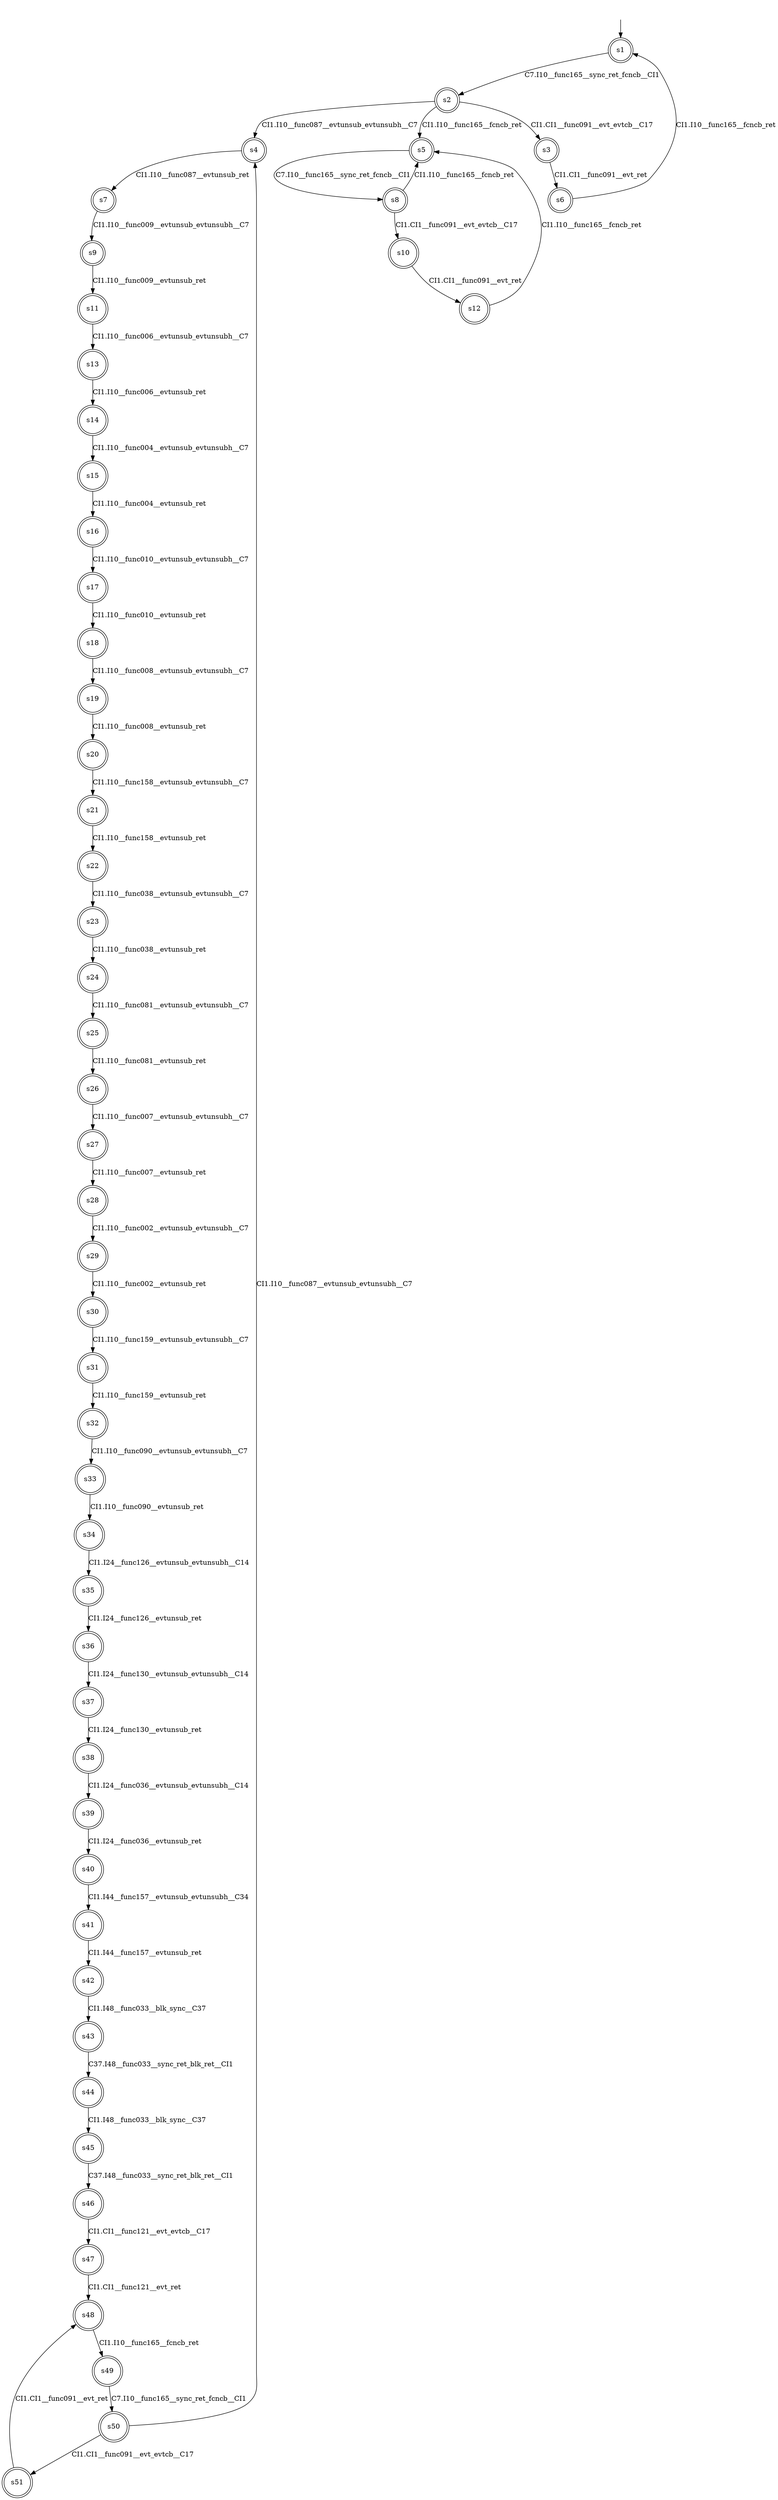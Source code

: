 digraph automaton {
	1 [label=<s1> shape="doublecircle"];
	2 [label=<s2> shape="doublecircle"];
	3 [label=<s3> shape="doublecircle"];
	4 [label=<s4> shape="doublecircle"];
	5 [label=<s5> shape="doublecircle"];
	6 [label=<s6> shape="doublecircle"];
	7 [label=<s7> shape="doublecircle"];
	8 [label=<s8> shape="doublecircle"];
	9 [label=<s9> shape="doublecircle"];
	10 [label=<s10> shape="doublecircle"];
	11 [label=<s11> shape="doublecircle"];
	12 [label=<s12> shape="doublecircle"];
	13 [label=<s13> shape="doublecircle"];
	14 [label=<s14> shape="doublecircle"];
	15 [label=<s15> shape="doublecircle"];
	16 [label=<s16> shape="doublecircle"];
	17 [label=<s17> shape="doublecircle"];
	18 [label=<s18> shape="doublecircle"];
	19 [label=<s19> shape="doublecircle"];
	20 [label=<s20> shape="doublecircle"];
	21 [label=<s21> shape="doublecircle"];
	22 [label=<s22> shape="doublecircle"];
	23 [label=<s23> shape="doublecircle"];
	24 [label=<s24> shape="doublecircle"];
	25 [label=<s25> shape="doublecircle"];
	26 [label=<s26> shape="doublecircle"];
	27 [label=<s27> shape="doublecircle"];
	28 [label=<s28> shape="doublecircle"];
	29 [label=<s29> shape="doublecircle"];
	30 [label=<s30> shape="doublecircle"];
	31 [label=<s31> shape="doublecircle"];
	32 [label=<s32> shape="doublecircle"];
	33 [label=<s33> shape="doublecircle"];
	34 [label=<s34> shape="doublecircle"];
	35 [label=<s35> shape="doublecircle"];
	36 [label=<s36> shape="doublecircle"];
	37 [label=<s37> shape="doublecircle"];
	38 [label=<s38> shape="doublecircle"];
	39 [label=<s39> shape="doublecircle"];
	40 [label=<s40> shape="doublecircle"];
	41 [label=<s41> shape="doublecircle"];
	42 [label=<s42> shape="doublecircle"];
	43 [label=<s43> shape="doublecircle"];
	44 [label=<s44> shape="doublecircle"];
	45 [label=<s45> shape="doublecircle"];
	46 [label=<s46> shape="doublecircle"];
	47 [label=<s47> shape="doublecircle"];
	48 [label=<s48> shape="doublecircle"];
	49 [label=<s49> shape="doublecircle"];
	50 [label=<s50> shape="doublecircle"];
	51 [label=<s51> shape="doublecircle"];
	__init1 [label=<> shape="none"];
	__init1 -> 1;
	1 -> 2 [label=<C7.I10__func165__sync_ret_fcncb__CI1> id="1-0-2"];
	2 -> 3 [label=<CI1.CI1__func091__evt_evtcb__C17> id="2-0-3"];
	2 -> 4 [label=<CI1.I10__func087__evtunsub_evtunsubh__C7> id="2-1-4"];
	2 -> 5 [label=<CI1.I10__func165__fcncb_ret> id="2-2-5"];
	3 -> 6 [label=<CI1.CI1__func091__evt_ret> id="3-0-6"];
	4 -> 7 [label=<CI1.I10__func087__evtunsub_ret> id="4-0-7"];
	5 -> 8 [label=<C7.I10__func165__sync_ret_fcncb__CI1> id="5-0-8"];
	6 -> 1 [label=<CI1.I10__func165__fcncb_ret> id="6-0-1"];
	7 -> 9 [label=<CI1.I10__func009__evtunsub_evtunsubh__C7> id="7-0-9"];
	8 -> 10 [label=<CI1.CI1__func091__evt_evtcb__C17> id="8-0-10"];
	8 -> 5 [label=<CI1.I10__func165__fcncb_ret> id="8-1-5"];
	9 -> 11 [label=<CI1.I10__func009__evtunsub_ret> id="9-0-11"];
	10 -> 12 [label=<CI1.CI1__func091__evt_ret> id="10-0-12"];
	11 -> 13 [label=<CI1.I10__func006__evtunsub_evtunsubh__C7> id="11-0-13"];
	12 -> 5 [label=<CI1.I10__func165__fcncb_ret> id="12-0-5"];
	13 -> 14 [label=<CI1.I10__func006__evtunsub_ret> id="13-0-14"];
	14 -> 15 [label=<CI1.I10__func004__evtunsub_evtunsubh__C7> id="14-0-15"];
	15 -> 16 [label=<CI1.I10__func004__evtunsub_ret> id="15-0-16"];
	16 -> 17 [label=<CI1.I10__func010__evtunsub_evtunsubh__C7> id="16-0-17"];
	17 -> 18 [label=<CI1.I10__func010__evtunsub_ret> id="17-0-18"];
	18 -> 19 [label=<CI1.I10__func008__evtunsub_evtunsubh__C7> id="18-0-19"];
	19 -> 20 [label=<CI1.I10__func008__evtunsub_ret> id="19-0-20"];
	20 -> 21 [label=<CI1.I10__func158__evtunsub_evtunsubh__C7> id="20-0-21"];
	21 -> 22 [label=<CI1.I10__func158__evtunsub_ret> id="21-0-22"];
	22 -> 23 [label=<CI1.I10__func038__evtunsub_evtunsubh__C7> id="22-0-23"];
	23 -> 24 [label=<CI1.I10__func038__evtunsub_ret> id="23-0-24"];
	24 -> 25 [label=<CI1.I10__func081__evtunsub_evtunsubh__C7> id="24-0-25"];
	25 -> 26 [label=<CI1.I10__func081__evtunsub_ret> id="25-0-26"];
	26 -> 27 [label=<CI1.I10__func007__evtunsub_evtunsubh__C7> id="26-0-27"];
	27 -> 28 [label=<CI1.I10__func007__evtunsub_ret> id="27-0-28"];
	28 -> 29 [label=<CI1.I10__func002__evtunsub_evtunsubh__C7> id="28-0-29"];
	29 -> 30 [label=<CI1.I10__func002__evtunsub_ret> id="29-0-30"];
	30 -> 31 [label=<CI1.I10__func159__evtunsub_evtunsubh__C7> id="30-0-31"];
	31 -> 32 [label=<CI1.I10__func159__evtunsub_ret> id="31-0-32"];
	32 -> 33 [label=<CI1.I10__func090__evtunsub_evtunsubh__C7> id="32-0-33"];
	33 -> 34 [label=<CI1.I10__func090__evtunsub_ret> id="33-0-34"];
	34 -> 35 [label=<CI1.I24__func126__evtunsub_evtunsubh__C14> id="34-0-35"];
	35 -> 36 [label=<CI1.I24__func126__evtunsub_ret> id="35-0-36"];
	36 -> 37 [label=<CI1.I24__func130__evtunsub_evtunsubh__C14> id="36-0-37"];
	37 -> 38 [label=<CI1.I24__func130__evtunsub_ret> id="37-0-38"];
	38 -> 39 [label=<CI1.I24__func036__evtunsub_evtunsubh__C14> id="38-0-39"];
	39 -> 40 [label=<CI1.I24__func036__evtunsub_ret> id="39-0-40"];
	40 -> 41 [label=<CI1.I44__func157__evtunsub_evtunsubh__C34> id="40-0-41"];
	41 -> 42 [label=<CI1.I44__func157__evtunsub_ret> id="41-0-42"];
	42 -> 43 [label=<CI1.I48__func033__blk_sync__C37> id="42-0-43"];
	43 -> 44 [label=<C37.I48__func033__sync_ret_blk_ret__CI1> id="43-0-44"];
	44 -> 45 [label=<CI1.I48__func033__blk_sync__C37> id="44-0-45"];
	45 -> 46 [label=<C37.I48__func033__sync_ret_blk_ret__CI1> id="45-0-46"];
	46 -> 47 [label=<CI1.CI1__func121__evt_evtcb__C17> id="46-0-47"];
	47 -> 48 [label=<CI1.CI1__func121__evt_ret> id="47-0-48"];
	48 -> 49 [label=<CI1.I10__func165__fcncb_ret> id="48-0-49"];
	49 -> 50 [label=<C7.I10__func165__sync_ret_fcncb__CI1> id="49-0-50"];
	50 -> 51 [label=<CI1.CI1__func091__evt_evtcb__C17> id="50-0-51"];
	50 -> 4 [label=<CI1.I10__func087__evtunsub_evtunsubh__C7> id="50-1-4"];
	51 -> 48 [label=<CI1.CI1__func091__evt_ret> id="51-0-48"];
}

